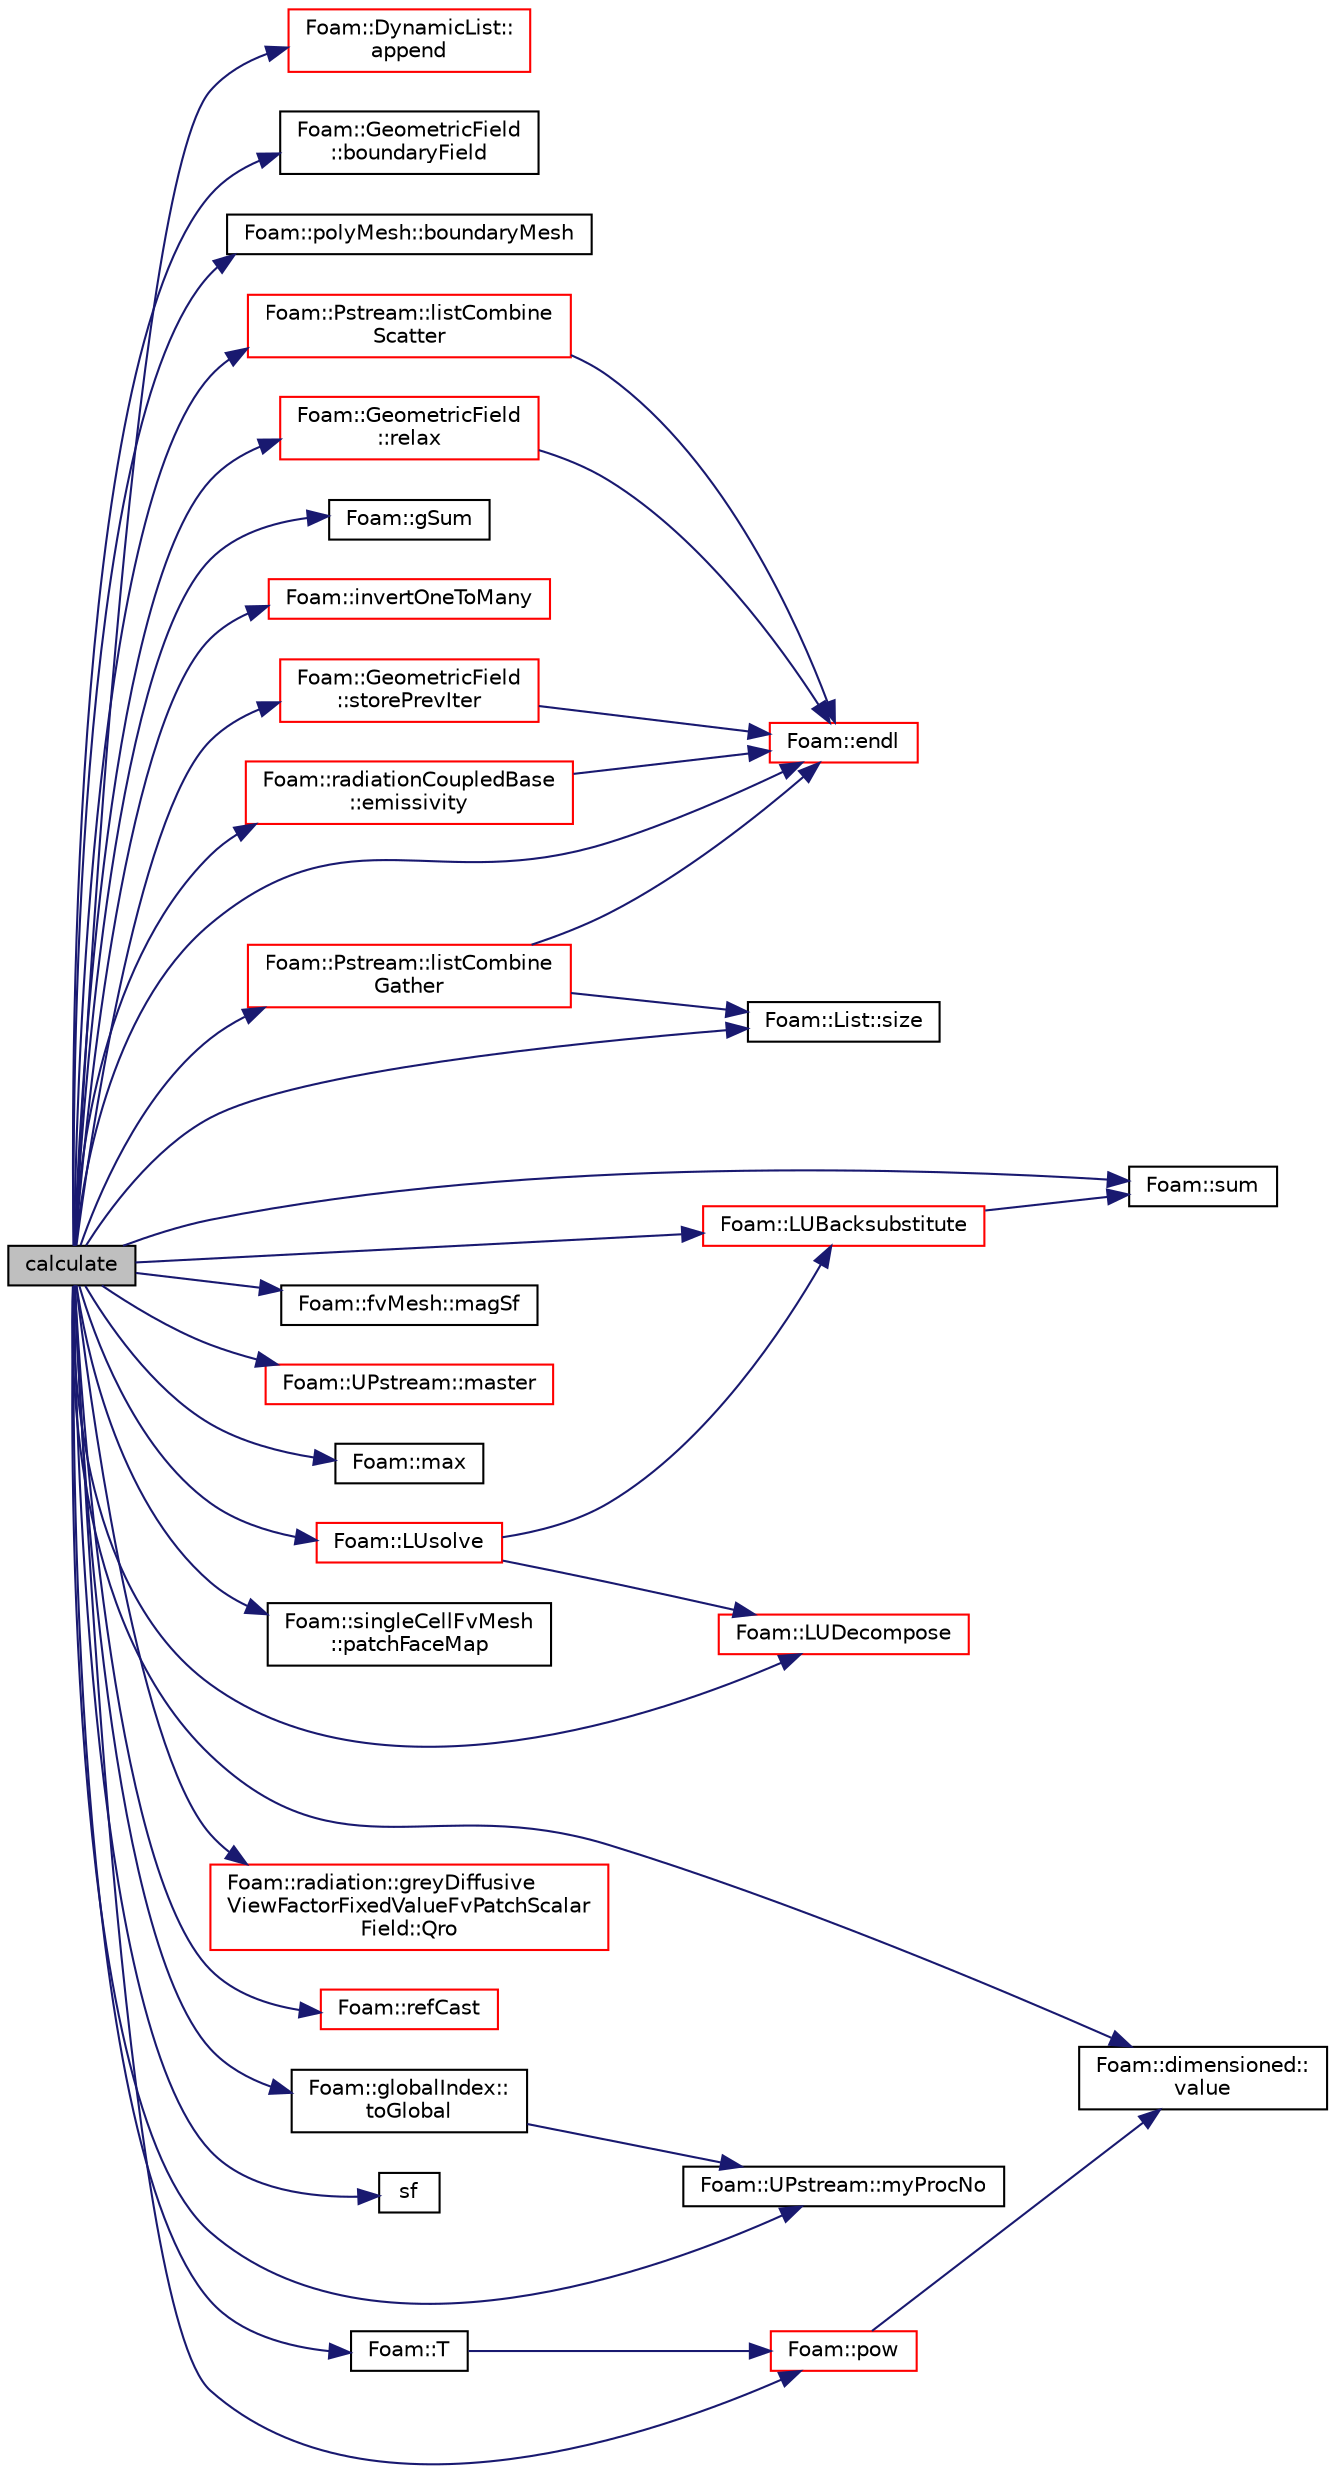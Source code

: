 digraph "calculate"
{
  bgcolor="transparent";
  edge [fontname="Helvetica",fontsize="10",labelfontname="Helvetica",labelfontsize="10"];
  node [fontname="Helvetica",fontsize="10",shape=record];
  rankdir="LR";
  Node1 [label="calculate",height=0.2,width=0.4,color="black", fillcolor="grey75", style="filled", fontcolor="black"];
  Node1 -> Node2 [color="midnightblue",fontsize="10",style="solid",fontname="Helvetica"];
  Node2 [label="Foam::DynamicList::\lappend",height=0.2,width=0.4,color="red",URL="$a00614.html#a7b67b42af715604376ad63a681dee6d8",tooltip="Append an element at the end of the list. "];
  Node1 -> Node3 [color="midnightblue",fontsize="10",style="solid",fontname="Helvetica"];
  Node3 [label="Foam::GeometricField\l::boundaryField",height=0.2,width=0.4,color="black",URL="$a00934.html#a3c6c1a789b48ea0c5e8bff64f9c14f2d",tooltip="Return reference to GeometricBoundaryField. "];
  Node1 -> Node4 [color="midnightblue",fontsize="10",style="solid",fontname="Helvetica"];
  Node4 [label="Foam::polyMesh::boundaryMesh",height=0.2,width=0.4,color="black",URL="$a01949.html#a6b7f5ba89250dbd7a1c6c7860ab60fe3",tooltip="Return boundary mesh. "];
  Node1 -> Node5 [color="midnightblue",fontsize="10",style="solid",fontname="Helvetica"];
  Node5 [label="Foam::radiationCoupledBase\l::emissivity",height=0.2,width=0.4,color="red",URL="$a02098.html#a961b12b81e3a70d9195761a70e57907d",tooltip="Calculate corresponding emissivity field. "];
  Node5 -> Node6 [color="midnightblue",fontsize="10",style="solid",fontname="Helvetica"];
  Node6 [label="Foam::endl",height=0.2,width=0.4,color="red",URL="$a10958.html#a2db8fe02a0d3909e9351bb4275b23ce4",tooltip="Add newline and flush stream. "];
  Node1 -> Node6 [color="midnightblue",fontsize="10",style="solid",fontname="Helvetica"];
  Node1 -> Node7 [color="midnightblue",fontsize="10",style="solid",fontname="Helvetica"];
  Node7 [label="Foam::gSum",height=0.2,width=0.4,color="black",URL="$a10958.html#a11b1ebb4c53ad062332767d75ca96328"];
  Node1 -> Node8 [color="midnightblue",fontsize="10",style="solid",fontname="Helvetica"];
  Node8 [label="Foam::invertOneToMany",height=0.2,width=0.4,color="red",URL="$a10958.html#a5da5e7d950073675f3b3d26323a640db",tooltip="Invert one-to-many map. Unmapped elements will be size 0. "];
  Node1 -> Node9 [color="midnightblue",fontsize="10",style="solid",fontname="Helvetica"];
  Node9 [label="Foam::Pstream::listCombine\lGather",height=0.2,width=0.4,color="red",URL="$a02049.html#a8c0e5044dc4a942cf62b06797c3a743f"];
  Node9 -> Node6 [color="midnightblue",fontsize="10",style="solid",fontname="Helvetica"];
  Node9 -> Node10 [color="midnightblue",fontsize="10",style="solid",fontname="Helvetica"];
  Node10 [label="Foam::List::size",height=0.2,width=0.4,color="black",URL="$a01387.html#a8a5f6fa29bd4b500caf186f60245b384",tooltip="Override size to be inconsistent with allocated storage. "];
  Node1 -> Node11 [color="midnightblue",fontsize="10",style="solid",fontname="Helvetica"];
  Node11 [label="Foam::Pstream::listCombine\lScatter",height=0.2,width=0.4,color="red",URL="$a02049.html#adfd4915b68ab7181dccb847976286e56",tooltip="Scatter data. Reverse of combineGather. "];
  Node11 -> Node6 [color="midnightblue",fontsize="10",style="solid",fontname="Helvetica"];
  Node1 -> Node12 [color="midnightblue",fontsize="10",style="solid",fontname="Helvetica"];
  Node12 [label="Foam::LUBacksubstitute",height=0.2,width=0.4,color="red",URL="$a10958.html#a3a4fbcdd330a7cdba4ce12676ad9cb3e",tooltip="LU back-substitution with given source, returning the solution. "];
  Node12 -> Node13 [color="midnightblue",fontsize="10",style="solid",fontname="Helvetica"];
  Node13 [label="Foam::sum",height=0.2,width=0.4,color="black",URL="$a10958.html#a3d8733143aad0e03b300186ab4bef137"];
  Node1 -> Node14 [color="midnightblue",fontsize="10",style="solid",fontname="Helvetica"];
  Node14 [label="Foam::LUDecompose",height=0.2,width=0.4,color="red",URL="$a10958.html#a4c90a8a26de44c9bed71aef2138ce997",tooltip="LU decompose the matrix with pivoting. "];
  Node1 -> Node15 [color="midnightblue",fontsize="10",style="solid",fontname="Helvetica"];
  Node15 [label="Foam::LUsolve",height=0.2,width=0.4,color="red",URL="$a10958.html#ad36ff051a76f2291e79751842332871c",tooltip="Solve the matrix using LU decomposition with pivoting. "];
  Node15 -> Node12 [color="midnightblue",fontsize="10",style="solid",fontname="Helvetica"];
  Node15 -> Node14 [color="midnightblue",fontsize="10",style="solid",fontname="Helvetica"];
  Node1 -> Node16 [color="midnightblue",fontsize="10",style="solid",fontname="Helvetica"];
  Node16 [label="Foam::fvMesh::magSf",height=0.2,width=0.4,color="black",URL="$a00889.html#acd80c470c0e44554389fdd31e7321804",tooltip="Return cell face area magnitudes. "];
  Node1 -> Node17 [color="midnightblue",fontsize="10",style="solid",fontname="Helvetica"];
  Node17 [label="Foam::UPstream::master",height=0.2,width=0.4,color="red",URL="$a02859.html#a36af549940a0aae3733774649594489f",tooltip="Am I the master process. "];
  Node1 -> Node18 [color="midnightblue",fontsize="10",style="solid",fontname="Helvetica"];
  Node18 [label="Foam::max",height=0.2,width=0.4,color="black",URL="$a10958.html#ac993e906cf2774ae77e666bc24e81733"];
  Node1 -> Node19 [color="midnightblue",fontsize="10",style="solid",fontname="Helvetica"];
  Node19 [label="Foam::UPstream::myProcNo",height=0.2,width=0.4,color="black",URL="$a02859.html#afc74d89573de32a3032c916f8cdd1733",tooltip="Number of this process (starting from masterNo() = 0) "];
  Node1 -> Node20 [color="midnightblue",fontsize="10",style="solid",fontname="Helvetica"];
  Node20 [label="Foam::singleCellFvMesh\l::patchFaceMap",height=0.2,width=0.4,color="black",URL="$a02374.html#a55c13255fb17e4b3893f4dd80e0b55a9",tooltip="From patchFace on this back to original mesh or agglomeration. "];
  Node1 -> Node21 [color="midnightblue",fontsize="10",style="solid",fontname="Helvetica"];
  Node21 [label="Foam::pow",height=0.2,width=0.4,color="red",URL="$a10958.html#a7500c8e9d27a442adc75e287de074c7c"];
  Node21 -> Node22 [color="midnightblue",fontsize="10",style="solid",fontname="Helvetica"];
  Node22 [label="Foam::dimensioned::\lvalue",height=0.2,width=0.4,color="black",URL="$a00539.html#a080d3824651cfcf52f72acceec615aaa",tooltip="Return const reference to value. "];
  Node1 -> Node23 [color="midnightblue",fontsize="10",style="solid",fontname="Helvetica"];
  Node23 [label="Foam::radiation::greyDiffusive\lViewFactorFixedValueFvPatchScalar\lField::Qro",height=0.2,width=0.4,color="red",URL="$a00968.html#a21ea491a7586ab49ed1d6a4a860b98cd",tooltip="Return external radiative heat flux. "];
  Node1 -> Node24 [color="midnightblue",fontsize="10",style="solid",fontname="Helvetica"];
  Node24 [label="Foam::refCast",height=0.2,width=0.4,color="red",URL="$a10958.html#a28f53307dad4466f23067e79a948e2a1",tooltip="Reference type cast template function. "];
  Node1 -> Node25 [color="midnightblue",fontsize="10",style="solid",fontname="Helvetica"];
  Node25 [label="Foam::GeometricField\l::relax",height=0.2,width=0.4,color="red",URL="$a00934.html#a06343b944c91a56352ebf646011c212e",tooltip="Relax field (for steady-state solution). "];
  Node25 -> Node6 [color="midnightblue",fontsize="10",style="solid",fontname="Helvetica"];
  Node1 -> Node26 [color="midnightblue",fontsize="10",style="solid",fontname="Helvetica"];
  Node26 [label="sf",height=0.2,width=0.4,color="black",URL="$a04414.html#ab318caaec810447a252e6134c88a7a77"];
  Node1 -> Node10 [color="midnightblue",fontsize="10",style="solid",fontname="Helvetica"];
  Node1 -> Node27 [color="midnightblue",fontsize="10",style="solid",fontname="Helvetica"];
  Node27 [label="Foam::GeometricField\l::storePrevIter",height=0.2,width=0.4,color="red",URL="$a00934.html#a5c412ca3bf5767f6c67c72a819c66706",tooltip="Store the field as the previous iteration value. "];
  Node27 -> Node6 [color="midnightblue",fontsize="10",style="solid",fontname="Helvetica"];
  Node1 -> Node13 [color="midnightblue",fontsize="10",style="solid",fontname="Helvetica"];
  Node1 -> Node28 [color="midnightblue",fontsize="10",style="solid",fontname="Helvetica"];
  Node28 [label="Foam::T",height=0.2,width=0.4,color="black",URL="$a10958.html#ae57fda0abb14bb0944947c463c6e09d4"];
  Node28 -> Node21 [color="midnightblue",fontsize="10",style="solid",fontname="Helvetica"];
  Node1 -> Node29 [color="midnightblue",fontsize="10",style="solid",fontname="Helvetica"];
  Node29 [label="Foam::globalIndex::\ltoGlobal",height=0.2,width=0.4,color="black",URL="$a00944.html#a7d52ac47ea25cc49744fc5658630a929",tooltip="From local to global. "];
  Node29 -> Node19 [color="midnightblue",fontsize="10",style="solid",fontname="Helvetica"];
  Node1 -> Node22 [color="midnightblue",fontsize="10",style="solid",fontname="Helvetica"];
}
